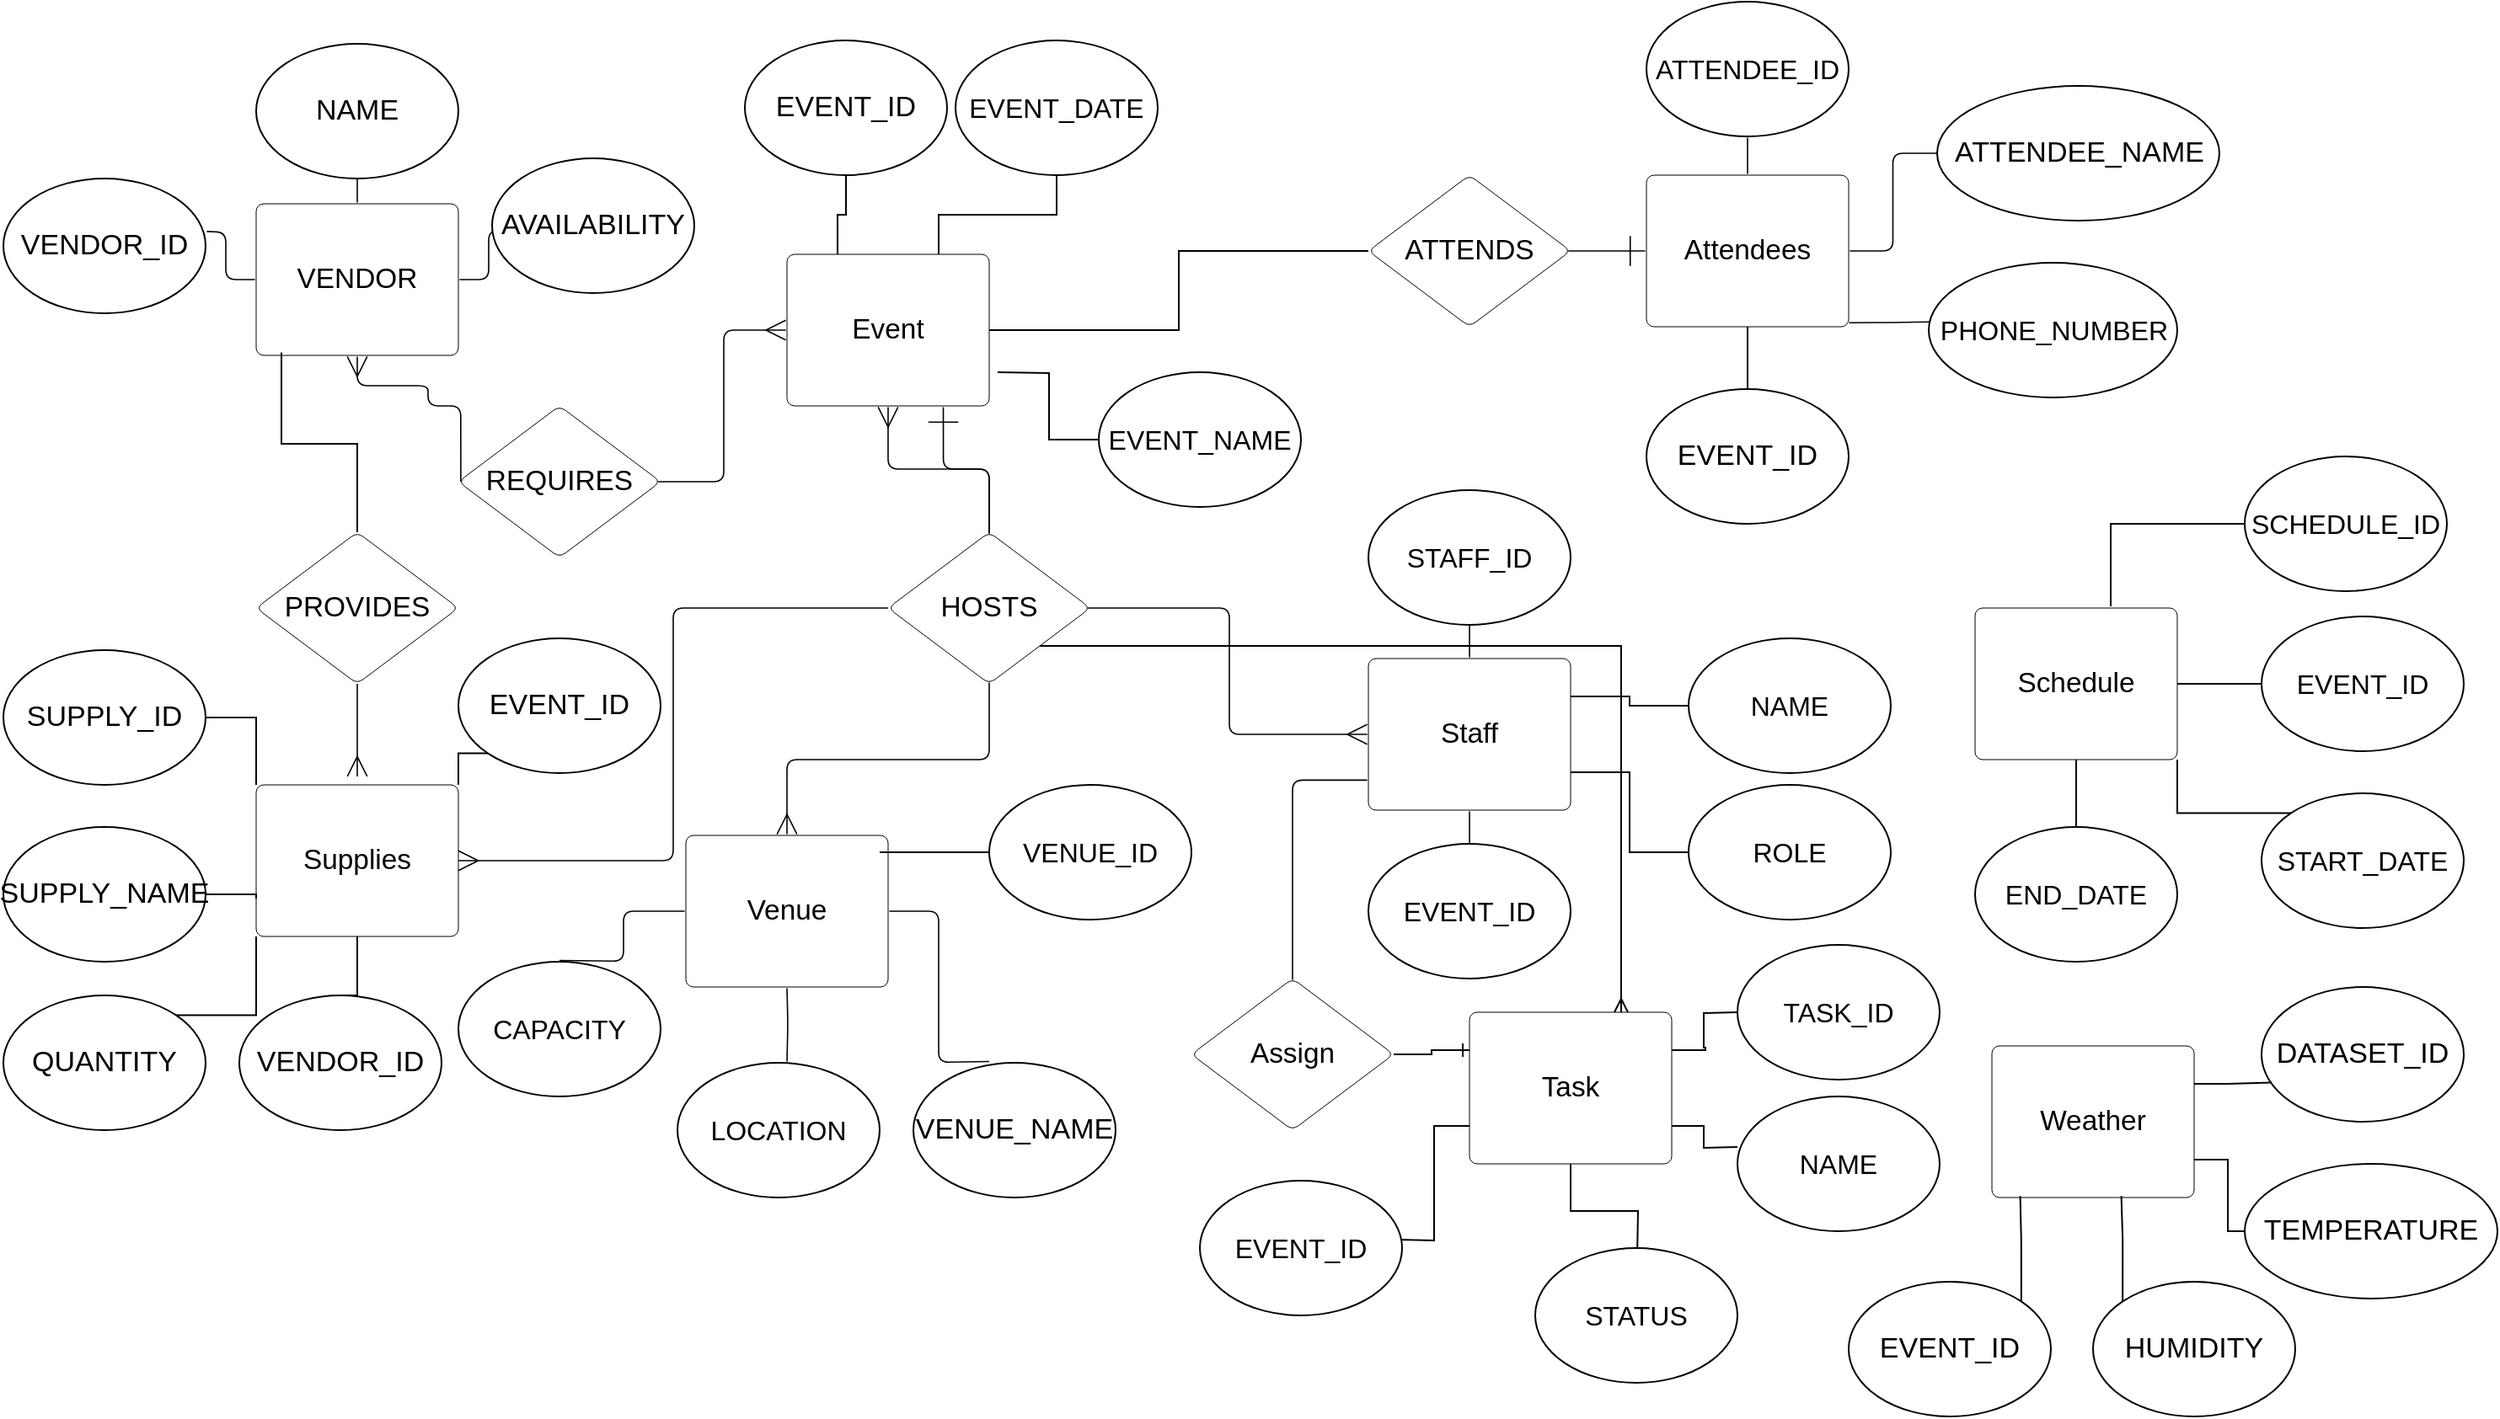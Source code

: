 <mxfile version="24.9.0">
  <diagram name="Page-1" id="y9c-VlX4-540HgfOaCwG">
    <mxGraphModel dx="3435" dy="2120" grid="1" gridSize="10" guides="1" tooltips="1" connect="1" arrows="1" fold="1" page="1" pageScale="1" pageWidth="850" pageHeight="1100" math="0" shadow="0">
      <root>
        <mxCell id="0" />
        <mxCell id="1" parent="0" />
        <mxCell id="3YYerWjg6TskRWQByBJE-127" style="edgeStyle=orthogonalEdgeStyle;rounded=0;orthogonalLoop=1;jettySize=auto;html=1;entryX=0;entryY=0.5;entryDx=0;entryDy=0;endArrow=none;endFill=0;" parent="1" source="3YYerWjg6TskRWQByBJE-1" target="3YYerWjg6TskRWQByBJE-21" edge="1">
          <mxGeometry relative="1" as="geometry">
            <mxPoint x="-300" y="10" as="targetPoint" />
          </mxGeometry>
        </mxCell>
        <mxCell id="3YYerWjg6TskRWQByBJE-1" value="Event" style="html=1;overflow=block;blockSpacing=1;whiteSpace=wrap;fontSize=16.7;spacing=9;rounded=1;absoluteArcSize=1;arcSize=9;strokeWidth=NaN;lucidId=JMouNRHL~_gb;" parent="1" vertex="1">
          <mxGeometry x="-585" y="30" width="120" height="90" as="geometry" />
        </mxCell>
        <mxCell id="3YYerWjg6TskRWQByBJE-148" style="edgeStyle=orthogonalEdgeStyle;rounded=0;orthogonalLoop=1;jettySize=auto;html=1;exitX=1;exitY=1;exitDx=0;exitDy=0;entryX=0.75;entryY=0;entryDx=0;entryDy=0;endArrow=ERmany;endFill=0;" parent="1" source="3YYerWjg6TskRWQByBJE-8" target="3YYerWjg6TskRWQByBJE-56" edge="1">
          <mxGeometry relative="1" as="geometry" />
        </mxCell>
        <mxCell id="3YYerWjg6TskRWQByBJE-8" value="HOSTS" style="html=1;overflow=block;blockSpacing=1;whiteSpace=wrap;rhombus;fontSize=16.7;spacing=3.8;rounded=1;absoluteArcSize=1;arcSize=9;strokeWidth=NaN;lucidId=9RouuCgjWrDV;" parent="1" vertex="1">
          <mxGeometry x="-525" y="195" width="120" height="90" as="geometry" />
        </mxCell>
        <mxCell id="3YYerWjg6TskRWQByBJE-9" value="" style="html=1;jettySize=18;whiteSpace=wrap;fontSize=13;strokeOpacity=100;strokeWidth=0.8;rounded=1;arcSize=12;edgeStyle=orthogonalEdgeStyle;startArrow=none;endArrow=ERmany;endSize=10;exitX=0.5;exitY=0.008;exitPerimeter=0;entryX=0.5;entryY=1.008;entryPerimeter=0;lucidId=ESouxcLnkxcx;" parent="1" source="3YYerWjg6TskRWQByBJE-8" target="3YYerWjg6TskRWQByBJE-1" edge="1">
          <mxGeometry width="100" height="100" relative="1" as="geometry">
            <Array as="points" />
          </mxGeometry>
        </mxCell>
        <mxCell id="3YYerWjg6TskRWQByBJE-10" value="" style="html=1;jettySize=18;whiteSpace=wrap;fontSize=13;strokeOpacity=100;strokeWidth=0.8;rounded=1;arcSize=12;edgeStyle=orthogonalEdgeStyle;startArrow=none;endArrow=ERone;endSize=16;exitX=0.5;exitY=0.008;exitPerimeter=0;entryX=0.773;entryY=1.008;entryPerimeter=0;lucidId=2Sou~9WhxUs-;" parent="1" source="3YYerWjg6TskRWQByBJE-8" target="3YYerWjg6TskRWQByBJE-1" edge="1">
          <mxGeometry width="100" height="100" relative="1" as="geometry">
            <Array as="points" />
          </mxGeometry>
        </mxCell>
        <mxCell id="3YYerWjg6TskRWQByBJE-11" value="Venue" style="html=1;overflow=block;blockSpacing=1;whiteSpace=wrap;fontSize=16.7;spacing=9;rounded=1;absoluteArcSize=1;arcSize=9;strokeWidth=NaN;lucidId=aTouWY-O8.sT;" parent="1" vertex="1">
          <mxGeometry x="-645" y="375" width="120" height="90" as="geometry" />
        </mxCell>
        <mxCell id="3YYerWjg6TskRWQByBJE-12" value="" style="html=1;jettySize=18;whiteSpace=wrap;fontSize=13;strokeOpacity=100;strokeWidth=0.8;rounded=1;arcSize=12;edgeStyle=orthogonalEdgeStyle;startArrow=none;endArrow=ERmany;endSize=10;exitX=0.5;exitY=0.992;exitPerimeter=0;entryX=0.5;entryY=-0.008;entryPerimeter=0;lucidId=x3ou37t5DhCt;" parent="1" source="3YYerWjg6TskRWQByBJE-8" target="3YYerWjg6TskRWQByBJE-11" edge="1">
          <mxGeometry width="100" height="100" relative="1" as="geometry">
            <Array as="points" />
          </mxGeometry>
        </mxCell>
        <mxCell id="3YYerWjg6TskRWQByBJE-17" value="" style="html=1;jettySize=18;whiteSpace=wrap;fontSize=13;strokeOpacity=100;strokeWidth=0.8;rounded=1;arcSize=12;edgeStyle=orthogonalEdgeStyle;startArrow=none;endArrow=none;exitX=0.5;exitY=-0.013;exitPerimeter=0;entryX=-0.006;entryY=0.5;entryPerimeter=0;lucidId=o4oul_FPCEqU;" parent="1" target="3YYerWjg6TskRWQByBJE-11" edge="1">
          <mxGeometry width="100" height="100" relative="1" as="geometry">
            <Array as="points" />
            <mxPoint x="-720" y="449.22" as="sourcePoint" />
          </mxGeometry>
        </mxCell>
        <mxCell id="3YYerWjg6TskRWQByBJE-18" value="" style="html=1;jettySize=18;whiteSpace=wrap;fontSize=13;strokeOpacity=100;strokeWidth=0.8;rounded=1;arcSize=12;edgeStyle=orthogonalEdgeStyle;startArrow=none;endArrow=none;exitX=0.5;exitY=-0.013;exitPerimeter=0;entryX=0.5;entryY=1.008;entryPerimeter=0;lucidId=r4oujT2c8QCv;" parent="1" target="3YYerWjg6TskRWQByBJE-11" edge="1">
          <mxGeometry width="100" height="100" relative="1" as="geometry">
            <Array as="points" />
            <mxPoint x="-585" y="509.22" as="sourcePoint" />
          </mxGeometry>
        </mxCell>
        <mxCell id="3YYerWjg6TskRWQByBJE-19" value="" style="html=1;jettySize=18;whiteSpace=wrap;fontSize=13;strokeOpacity=100;strokeWidth=0.8;rounded=1;arcSize=12;edgeStyle=orthogonalEdgeStyle;startArrow=none;endArrow=none;exitX=0.5;exitY=-0.013;exitPerimeter=0;entryX=1.006;entryY=0.5;entryPerimeter=0;lucidId=t4ou21cSUB4p;" parent="1" target="3YYerWjg6TskRWQByBJE-11" edge="1">
          <mxGeometry width="100" height="100" relative="1" as="geometry">
            <Array as="points" />
            <mxPoint x="-465" y="509.22" as="sourcePoint" />
          </mxGeometry>
        </mxCell>
        <mxCell id="3YYerWjg6TskRWQByBJE-21" value="ATTENDS" style="html=1;overflow=block;blockSpacing=1;whiteSpace=wrap;rhombus;fontSize=16.7;spacing=3.8;rounded=1;absoluteArcSize=1;arcSize=9;strokeWidth=NaN;lucidId=04ouIuqk2hGq;" parent="1" vertex="1">
          <mxGeometry x="-240" y="-17" width="120" height="90" as="geometry" />
        </mxCell>
        <mxCell id="3YYerWjg6TskRWQByBJE-23" value="Attendees" style="html=1;overflow=block;blockSpacing=1;whiteSpace=wrap;fontSize=16.7;spacing=9;rounded=1;absoluteArcSize=1;arcSize=9;strokeWidth=NaN;lucidId=y5oucva4cXVt;" parent="1" vertex="1">
          <mxGeometry x="-75" y="-17" width="120" height="90" as="geometry" />
        </mxCell>
        <mxCell id="3YYerWjg6TskRWQByBJE-24" value="" style="html=1;jettySize=18;whiteSpace=wrap;fontSize=13;strokeOpacity=100;strokeWidth=0.8;rounded=1;arcSize=12;edgeStyle=orthogonalEdgeStyle;startArrow=none;endArrow=ERone;endSize=16;exitX=0.988;exitY=0.5;exitPerimeter=0;entryX=-0.006;entryY=0.5;entryPerimeter=0;lucidId=Q5ouWn6VQ3AR;" parent="1" source="3YYerWjg6TskRWQByBJE-21" target="3YYerWjg6TskRWQByBJE-23" edge="1">
          <mxGeometry width="100" height="100" relative="1" as="geometry">
            <Array as="points" />
          </mxGeometry>
        </mxCell>
        <mxCell id="3YYerWjg6TskRWQByBJE-30" value="" style="html=1;jettySize=18;whiteSpace=wrap;fontSize=13;strokeOpacity=100;strokeWidth=0.8;rounded=1;arcSize=12;edgeStyle=orthogonalEdgeStyle;startArrow=none;endArrow=none;exitX=-0.005;exitY=0.5;exitPerimeter=0;entryX=1.002;entryY=0.974;entryPerimeter=0;lucidId=A6ouLoQHbEXY;" parent="1" target="3YYerWjg6TskRWQByBJE-23" edge="1">
          <mxGeometry width="100" height="100" relative="1" as="geometry">
            <Array as="points" />
            <mxPoint x="97.925" y="70" as="sourcePoint" />
          </mxGeometry>
        </mxCell>
        <mxCell id="3YYerWjg6TskRWQByBJE-31" value="" style="html=1;jettySize=18;whiteSpace=wrap;fontSize=13;strokeOpacity=100;strokeWidth=0.8;rounded=1;arcSize=12;edgeStyle=orthogonalEdgeStyle;startArrow=none;endArrow=none;exitX=0;exitY=0.5;entryX=1.006;entryY=0.5;entryPerimeter=0;lucidId=D6ouX-VdH8xB;exitDx=0;exitDy=0;" parent="1" source="3YYerWjg6TskRWQByBJE-101" target="3YYerWjg6TskRWQByBJE-23" edge="1">
          <mxGeometry width="100" height="100" relative="1" as="geometry">
            <Array as="points" />
            <mxPoint x="74.175" y="-25" as="sourcePoint" />
          </mxGeometry>
        </mxCell>
        <mxCell id="3YYerWjg6TskRWQByBJE-32" value="" style="html=1;jettySize=18;whiteSpace=wrap;fontSize=13;strokeOpacity=100;strokeWidth=0.8;rounded=1;arcSize=12;edgeStyle=orthogonalEdgeStyle;startArrow=none;endArrow=none;exitX=0.5;exitY=1.013;exitPerimeter=0;entryX=0.5;entryY=-0.008;entryPerimeter=0;lucidId=F6ouu0lnaF1J;" parent="1" target="3YYerWjg6TskRWQByBJE-23" edge="1">
          <mxGeometry width="100" height="100" relative="1" as="geometry">
            <Array as="points" />
            <mxPoint x="-15" y="-39.22" as="sourcePoint" />
          </mxGeometry>
        </mxCell>
        <mxCell id="3YYerWjg6TskRWQByBJE-33" value="REQUIRES" style="html=1;overflow=block;blockSpacing=1;whiteSpace=wrap;rhombus;fontSize=16.7;spacing=3.8;rounded=1;absoluteArcSize=1;arcSize=9;strokeWidth=NaN;lucidId=capuCbV_9YsM;" parent="1" vertex="1">
          <mxGeometry x="-780" y="120" width="120" height="90" as="geometry" />
        </mxCell>
        <mxCell id="3YYerWjg6TskRWQByBJE-34" value="VENDOR" style="html=1;overflow=block;blockSpacing=1;whiteSpace=wrap;fontSize=16.7;spacing=9;rounded=1;absoluteArcSize=1;arcSize=9;strokeWidth=NaN;lucidId=Wapu~7~315Fi;" parent="1" vertex="1">
          <mxGeometry x="-900" width="120" height="90" as="geometry" />
        </mxCell>
        <mxCell id="3YYerWjg6TskRWQByBJE-38" value="" style="html=1;jettySize=18;whiteSpace=wrap;fontSize=13;strokeOpacity=100;strokeWidth=0.8;rounded=1;arcSize=12;edgeStyle=orthogonalEdgeStyle;startArrow=none;endArrow=ERmany;endSize=10;exitX=0.012;exitY=0.5;exitPerimeter=0;entryX=0.5;entryY=1.008;entryPerimeter=0;lucidId=Lbpu8JQuPEZj;" parent="1" source="3YYerWjg6TskRWQByBJE-33" target="3YYerWjg6TskRWQByBJE-34" edge="1">
          <mxGeometry width="100" height="100" relative="1" as="geometry">
            <Array as="points">
              <mxPoint x="-779" y="120" />
              <mxPoint x="-798" y="120" />
              <mxPoint x="-798" y="108" />
              <mxPoint x="-840" y="108" />
            </Array>
          </mxGeometry>
        </mxCell>
        <mxCell id="3YYerWjg6TskRWQByBJE-39" value="" style="html=1;jettySize=18;whiteSpace=wrap;fontSize=13;strokeOpacity=100;strokeWidth=0.8;rounded=1;arcSize=12;edgeStyle=orthogonalEdgeStyle;startArrow=none;endArrow=ERmany;endSize=10;exitX=0.988;exitY=0.5;exitPerimeter=0;entryX=-0.006;entryY=0.5;entryPerimeter=0;lucidId=RbpuL.DRW4Ai;" parent="1" source="3YYerWjg6TskRWQByBJE-33" target="3YYerWjg6TskRWQByBJE-1" edge="1">
          <mxGeometry width="100" height="100" relative="1" as="geometry">
            <Array as="points" />
          </mxGeometry>
        </mxCell>
        <mxCell id="3YYerWjg6TskRWQByBJE-40" value="" style="html=1;jettySize=18;whiteSpace=wrap;fontSize=13;strokeOpacity=100;strokeWidth=0.8;rounded=1;arcSize=12;edgeStyle=orthogonalEdgeStyle;startArrow=none;endArrow=none;exitX=-0.006;exitY=0.5;exitPerimeter=0;entryX=1.006;entryY=0.524;entryPerimeter=0;lucidId=RcpuheadQ8M6;" parent="1" source="3YYerWjg6TskRWQByBJE-34" edge="1">
          <mxGeometry width="100" height="100" relative="1" as="geometry">
            <Array as="points" />
            <mxPoint x="-929.28" y="16.44" as="targetPoint" />
          </mxGeometry>
        </mxCell>
        <mxCell id="3YYerWjg6TskRWQByBJE-41" value="" style="html=1;jettySize=18;whiteSpace=wrap;fontSize=13;strokeOpacity=100;strokeWidth=0.8;rounded=1;arcSize=12;edgeStyle=orthogonalEdgeStyle;startArrow=none;endArrow=none;exitX=0.5;exitY=-0.008;exitPerimeter=0;entryX=0.5;entryY=1.013;entryPerimeter=0;lucidId=Tcpuw3-ZfYZ1;" parent="1" source="3YYerWjg6TskRWQByBJE-34" edge="1">
          <mxGeometry width="100" height="100" relative="1" as="geometry">
            <Array as="points" />
            <mxPoint x="-840" y="-22.22" as="targetPoint" />
          </mxGeometry>
        </mxCell>
        <mxCell id="3YYerWjg6TskRWQByBJE-42" value="" style="html=1;jettySize=18;whiteSpace=wrap;fontSize=13;strokeOpacity=100;strokeWidth=0.8;rounded=1;arcSize=12;edgeStyle=orthogonalEdgeStyle;startArrow=none;endArrow=none;exitX=1.006;exitY=0.5;exitPerimeter=0;entryX=0.003;entryY=0.637;entryPerimeter=0;lucidId=Vcpu3AazR1mu;" parent="1" source="3YYerWjg6TskRWQByBJE-34" edge="1">
          <mxGeometry width="100" height="100" relative="1" as="geometry">
            <Array as="points" />
            <mxPoint x="-749.64" y="15.22" as="targetPoint" />
          </mxGeometry>
        </mxCell>
        <mxCell id="3YYerWjg6TskRWQByBJE-43" value="Staff" style="html=1;overflow=block;blockSpacing=1;whiteSpace=wrap;fontSize=16.7;spacing=9;rounded=1;absoluteArcSize=1;arcSize=9;strokeWidth=NaN;lucidId=VopucSfuwKb8;" parent="1" vertex="1">
          <mxGeometry x="-240" y="270" width="120" height="90" as="geometry" />
        </mxCell>
        <mxCell id="3YYerWjg6TskRWQByBJE-44" value="" style="html=1;jettySize=18;whiteSpace=wrap;fontSize=13;strokeOpacity=100;strokeWidth=0.8;rounded=1;arcSize=12;edgeStyle=orthogonalEdgeStyle;startArrow=none;endArrow=ERmany;endSize=10;exitX=0.988;exitY=0.5;exitPerimeter=0;entryX=-0.006;entryY=0.5;entryPerimeter=0;lucidId=cppuTxpzSmnS;" parent="1" source="3YYerWjg6TskRWQByBJE-8" target="3YYerWjg6TskRWQByBJE-43" edge="1">
          <mxGeometry width="100" height="100" relative="1" as="geometry">
            <Array as="points" />
          </mxGeometry>
        </mxCell>
        <mxCell id="3YYerWjg6TskRWQByBJE-72" style="edgeStyle=orthogonalEdgeStyle;rounded=0;orthogonalLoop=1;jettySize=auto;html=1;exitX=0;exitY=0.5;exitDx=0;exitDy=0;entryX=1;entryY=0.75;entryDx=0;entryDy=0;endArrow=none;endFill=0;" parent="1" source="3YYerWjg6TskRWQByBJE-107" target="3YYerWjg6TskRWQByBJE-43" edge="1">
          <mxGeometry relative="1" as="geometry">
            <mxPoint x="-60" y="360.0" as="sourcePoint" />
          </mxGeometry>
        </mxCell>
        <mxCell id="3YYerWjg6TskRWQByBJE-71" style="edgeStyle=orthogonalEdgeStyle;rounded=0;orthogonalLoop=1;jettySize=auto;html=1;exitX=0;exitY=0.5;exitDx=0;exitDy=0;entryX=1;entryY=0.25;entryDx=0;entryDy=0;endArrow=none;endFill=0;" parent="1" source="3YYerWjg6TskRWQByBJE-105" target="3YYerWjg6TskRWQByBJE-43" edge="1">
          <mxGeometry relative="1" as="geometry">
            <mxPoint x="-60" y="300" as="sourcePoint" />
          </mxGeometry>
        </mxCell>
        <mxCell id="3YYerWjg6TskRWQByBJE-49" value="" style="html=1;jettySize=18;whiteSpace=wrap;fontSize=13;strokeOpacity=100;strokeWidth=0.8;rounded=1;arcSize=12;edgeStyle=orthogonalEdgeStyle;startArrow=none;endArrow=none;exitX=0.5;exitY=-0.012;exitPerimeter=0;entryX=0.5;entryY=1.008;entryPerimeter=0;lucidId=Grpuz4heApjH;" parent="1" target="3YYerWjg6TskRWQByBJE-43" edge="1">
          <mxGeometry width="100" height="100" relative="1" as="geometry">
            <Array as="points" />
            <mxPoint x="-180" y="382.28" as="sourcePoint" />
          </mxGeometry>
        </mxCell>
        <mxCell id="3YYerWjg6TskRWQByBJE-52" value="" style="html=1;jettySize=18;whiteSpace=wrap;fontSize=13;strokeOpacity=100;strokeWidth=0.8;rounded=1;arcSize=12;edgeStyle=orthogonalEdgeStyle;startArrow=none;endArrow=none;exitX=0.5;exitY=1.013;exitPerimeter=0;entryX=0.5;entryY=-0.008;entryPerimeter=0;lucidId=VrpuXE4W2~pq;" parent="1" target="3YYerWjg6TskRWQByBJE-43" edge="1">
          <mxGeometry width="100" height="100" relative="1" as="geometry">
            <Array as="points" />
            <mxPoint x="-180" y="248.78" as="sourcePoint" />
          </mxGeometry>
        </mxCell>
        <mxCell id="3YYerWjg6TskRWQByBJE-73" style="edgeStyle=orthogonalEdgeStyle;rounded=0;orthogonalLoop=1;jettySize=auto;html=1;exitX=1;exitY=0.5;exitDx=0;exitDy=0;entryX=0;entryY=0.25;entryDx=0;entryDy=0;endArrow=ERone;endFill=0;" parent="1" source="3YYerWjg6TskRWQByBJE-53" target="3YYerWjg6TskRWQByBJE-56" edge="1">
          <mxGeometry relative="1" as="geometry" />
        </mxCell>
        <mxCell id="3YYerWjg6TskRWQByBJE-53" value="Assign" style="html=1;overflow=block;blockSpacing=1;whiteSpace=wrap;rhombus;fontSize=16.7;spacing=3.8;rounded=1;absoluteArcSize=1;arcSize=9;strokeWidth=NaN;lucidId=nzpu9NAGMR0G;" parent="1" vertex="1">
          <mxGeometry x="-345" y="460" width="120" height="90" as="geometry" />
        </mxCell>
        <mxCell id="3YYerWjg6TskRWQByBJE-55" value="" style="html=1;jettySize=18;whiteSpace=wrap;fontSize=13;strokeOpacity=100;strokeWidth=0.8;rounded=1;arcSize=12;edgeStyle=orthogonalEdgeStyle;startArrow=none;endArrow=none;exitX=0.5;exitY=0.008;exitPerimeter=0;entryX=-0.006;entryY=0.802;entryPerimeter=0;lucidId=gApusRhEWEGd;" parent="1" source="3YYerWjg6TskRWQByBJE-53" target="3YYerWjg6TskRWQByBJE-43" edge="1">
          <mxGeometry width="100" height="100" relative="1" as="geometry">
            <Array as="points" />
          </mxGeometry>
        </mxCell>
        <mxCell id="3YYerWjg6TskRWQByBJE-56" value="Task" style="html=1;overflow=block;blockSpacing=1;whiteSpace=wrap;fontSize=16.7;spacing=9;rounded=1;absoluteArcSize=1;arcSize=9;strokeWidth=NaN;lucidId=nApu86E3XuNn;" parent="1" vertex="1">
          <mxGeometry x="-180" y="480" width="120" height="90" as="geometry" />
        </mxCell>
        <mxCell id="3YYerWjg6TskRWQByBJE-65" style="edgeStyle=orthogonalEdgeStyle;rounded=0;orthogonalLoop=1;jettySize=auto;html=1;exitX=0;exitY=0.5;exitDx=0;exitDy=0;entryX=1;entryY=0.25;entryDx=0;entryDy=0;endArrow=none;endFill=0;" parent="1" target="3YYerWjg6TskRWQByBJE-56" edge="1">
          <mxGeometry relative="1" as="geometry">
            <mxPoint x="-21" y="480" as="sourcePoint" />
          </mxGeometry>
        </mxCell>
        <mxCell id="3YYerWjg6TskRWQByBJE-64" style="edgeStyle=orthogonalEdgeStyle;rounded=0;orthogonalLoop=1;jettySize=auto;html=1;exitX=0;exitY=0.5;exitDx=0;exitDy=0;entryX=1;entryY=0.75;entryDx=0;entryDy=0;endArrow=none;endFill=0;" parent="1" target="3YYerWjg6TskRWQByBJE-56" edge="1">
          <mxGeometry relative="1" as="geometry">
            <mxPoint x="-21" y="560" as="sourcePoint" />
          </mxGeometry>
        </mxCell>
        <mxCell id="3YYerWjg6TskRWQByBJE-62" style="edgeStyle=orthogonalEdgeStyle;rounded=0;orthogonalLoop=1;jettySize=auto;html=1;exitX=0.5;exitY=0;exitDx=0;exitDy=0;entryX=0;entryY=0.75;entryDx=0;entryDy=0;endArrow=none;endFill=0;" parent="1" target="3YYerWjg6TskRWQByBJE-56" edge="1">
          <mxGeometry relative="1" as="geometry">
            <mxPoint x="-223" y="615" as="sourcePoint" />
          </mxGeometry>
        </mxCell>
        <mxCell id="3YYerWjg6TskRWQByBJE-63" style="edgeStyle=orthogonalEdgeStyle;rounded=0;orthogonalLoop=1;jettySize=auto;html=1;exitX=0.5;exitY=0;exitDx=0;exitDy=0;entryX=0.5;entryY=1;entryDx=0;entryDy=0;endArrow=none;endFill=0;" parent="1" target="3YYerWjg6TskRWQByBJE-56" edge="1">
          <mxGeometry relative="1" as="geometry">
            <mxPoint x="-80.5" y="626" as="sourcePoint" />
          </mxGeometry>
        </mxCell>
        <mxCell id="3YYerWjg6TskRWQByBJE-75" value="&lt;span style=&quot;caret-color: rgb(0, 0, 0); text-align: start; text-size-adjust: auto;&quot; id=&quot;docs-internal-guid-c50f5e17-7fff-10d5-c234-fa0ce1d54fe7&quot;&gt;&lt;span style=&quot;background-color: transparent; font-variant-east-asian: normal; font-variant-position: normal; vertical-align: baseline; white-space-collapse: preserve;&quot;&gt;&lt;font face=&quot;Helvetica&quot; style=&quot;font-size: 17px;&quot;&gt;AVAILABILITY&lt;/font&gt;&lt;/span&gt;&lt;/span&gt;" style="ellipse;whiteSpace=wrap;html=1;" parent="1" vertex="1">
          <mxGeometry x="-760" y="-27" width="120" height="80" as="geometry" />
        </mxCell>
        <mxCell id="3YYerWjg6TskRWQByBJE-79" value="&lt;span style=&quot;font-size: 17px;&quot;&gt;VENDOR_ID&lt;/span&gt;" style="ellipse;whiteSpace=wrap;html=1;" parent="1" vertex="1">
          <mxGeometry x="-1050" y="-15" width="120" height="80" as="geometry" />
        </mxCell>
        <mxCell id="3YYerWjg6TskRWQByBJE-82" value="&lt;span style=&quot;font-size: 17px;&quot;&gt;NAME&lt;/span&gt;" style="ellipse;whiteSpace=wrap;html=1;" parent="1" vertex="1">
          <mxGeometry x="-900" y="-95" width="120" height="80" as="geometry" />
        </mxCell>
        <mxCell id="3YYerWjg6TskRWQByBJE-130" style="edgeStyle=orthogonalEdgeStyle;rounded=0;orthogonalLoop=1;jettySize=auto;html=1;exitX=0.5;exitY=1;exitDx=0;exitDy=0;entryX=0.25;entryY=0;entryDx=0;entryDy=0;endArrow=none;endFill=0;" parent="1" source="3YYerWjg6TskRWQByBJE-83" target="3YYerWjg6TskRWQByBJE-1" edge="1">
          <mxGeometry relative="1" as="geometry" />
        </mxCell>
        <mxCell id="3YYerWjg6TskRWQByBJE-83" value="&lt;font style=&quot;font-size: 17px;&quot;&gt;EVENT_ID&lt;/font&gt;" style="ellipse;whiteSpace=wrap;html=1;" parent="1" vertex="1">
          <mxGeometry x="-610" y="-97" width="120" height="80" as="geometry" />
        </mxCell>
        <mxCell id="3YYerWjg6TskRWQByBJE-88" value="&lt;font size=&quot;3&quot;&gt;CAPACITY&lt;/font&gt;" style="ellipse;whiteSpace=wrap;html=1;" parent="1" vertex="1">
          <mxGeometry x="-780" y="450" width="120" height="80" as="geometry" />
        </mxCell>
        <mxCell id="3YYerWjg6TskRWQByBJE-90" value="&lt;font size=&quot;3&quot;&gt;LOCATION&lt;/font&gt;" style="ellipse;whiteSpace=wrap;html=1;" parent="1" vertex="1">
          <mxGeometry x="-650" y="510" width="120" height="80" as="geometry" />
        </mxCell>
        <mxCell id="3YYerWjg6TskRWQByBJE-96" value="&lt;font style=&quot;font-size: 17px;&quot;&gt;VENUE_NAME&lt;/font&gt;" style="ellipse;whiteSpace=wrap;html=1;" parent="1" vertex="1">
          <mxGeometry x="-510" y="510" width="120" height="80" as="geometry" />
        </mxCell>
        <mxCell id="3YYerWjg6TskRWQByBJE-98" value="&lt;font size=&quot;3&quot;&gt;VENUE_ID&lt;/font&gt;" style="ellipse;whiteSpace=wrap;html=1;" parent="1" vertex="1">
          <mxGeometry x="-465" y="345" width="120" height="80" as="geometry" />
        </mxCell>
        <mxCell id="3YYerWjg6TskRWQByBJE-99" style="edgeStyle=orthogonalEdgeStyle;rounded=0;orthogonalLoop=1;jettySize=auto;html=1;exitX=0;exitY=0.5;exitDx=0;exitDy=0;endArrow=none;endFill=0;" parent="1" source="3YYerWjg6TskRWQByBJE-98" edge="1">
          <mxGeometry relative="1" as="geometry">
            <mxPoint x="-530" y="385" as="targetPoint" />
          </mxGeometry>
        </mxCell>
        <mxCell id="3YYerWjg6TskRWQByBJE-100" value="&lt;font size=&quot;3&quot;&gt;ATTENDEE_ID&lt;/font&gt;" style="ellipse;whiteSpace=wrap;html=1;" parent="1" vertex="1">
          <mxGeometry x="-75" y="-120" width="120" height="80" as="geometry" />
        </mxCell>
        <mxCell id="3YYerWjg6TskRWQByBJE-101" value="&lt;font style=&quot;font-size: 17px;&quot;&gt;ATTENDEE_NAME&lt;/font&gt;" style="ellipse;whiteSpace=wrap;html=1;" parent="1" vertex="1">
          <mxGeometry x="97.5" y="-70" width="167.5" height="80" as="geometry" />
        </mxCell>
        <mxCell id="3YYerWjg6TskRWQByBJE-102" value="&lt;font size=&quot;3&quot;&gt;PHONE_NUMBER&lt;/font&gt;" style="ellipse;whiteSpace=wrap;html=1;" parent="1" vertex="1">
          <mxGeometry x="92.5" y="35" width="147.5" height="80" as="geometry" />
        </mxCell>
        <mxCell id="3YYerWjg6TskRWQByBJE-126" style="edgeStyle=orthogonalEdgeStyle;rounded=0;orthogonalLoop=1;jettySize=auto;html=1;exitX=0.5;exitY=0;exitDx=0;exitDy=0;entryX=0.5;entryY=1;entryDx=0;entryDy=0;endArrow=none;endFill=0;" parent="1" source="3YYerWjg6TskRWQByBJE-103" target="3YYerWjg6TskRWQByBJE-23" edge="1">
          <mxGeometry relative="1" as="geometry" />
        </mxCell>
        <mxCell id="3YYerWjg6TskRWQByBJE-103" value="&lt;font style=&quot;font-size: 17px;&quot;&gt;EVENT_ID&lt;/font&gt;" style="ellipse;whiteSpace=wrap;html=1;" parent="1" vertex="1">
          <mxGeometry x="-75" y="110" width="120" height="80" as="geometry" />
        </mxCell>
        <mxCell id="3YYerWjg6TskRWQByBJE-104" value="&lt;font size=&quot;3&quot;&gt;STAFF_ID&lt;/font&gt;" style="ellipse;whiteSpace=wrap;html=1;" parent="1" vertex="1">
          <mxGeometry x="-240" y="170" width="120" height="80" as="geometry" />
        </mxCell>
        <mxCell id="3YYerWjg6TskRWQByBJE-105" value="&lt;font size=&quot;3&quot;&gt;NAME&lt;/font&gt;" style="ellipse;whiteSpace=wrap;html=1;" parent="1" vertex="1">
          <mxGeometry x="-50" y="258" width="120" height="80" as="geometry" />
        </mxCell>
        <mxCell id="3YYerWjg6TskRWQByBJE-107" value="&lt;font size=&quot;3&quot;&gt;ROLE&lt;/font&gt;" style="ellipse;whiteSpace=wrap;html=1;" parent="1" vertex="1">
          <mxGeometry x="-50" y="345" width="120" height="80" as="geometry" />
        </mxCell>
        <mxCell id="3YYerWjg6TskRWQByBJE-108" value="&lt;font size=&quot;3&quot;&gt;EVENT_ID&lt;/font&gt;" style="ellipse;whiteSpace=wrap;html=1;" parent="1" vertex="1">
          <mxGeometry x="-240" y="380" width="120" height="80" as="geometry" />
        </mxCell>
        <mxCell id="3YYerWjg6TskRWQByBJE-109" value="&lt;font size=&quot;3&quot;&gt;TASK_ID&lt;/font&gt;" style="ellipse;whiteSpace=wrap;html=1;" parent="1" vertex="1">
          <mxGeometry x="-21" y="440" width="120" height="80" as="geometry" />
        </mxCell>
        <mxCell id="3YYerWjg6TskRWQByBJE-110" value="&lt;font size=&quot;3&quot;&gt;NAME&lt;/font&gt;" style="ellipse;whiteSpace=wrap;html=1;" parent="1" vertex="1">
          <mxGeometry x="-21" y="530" width="120" height="80" as="geometry" />
        </mxCell>
        <mxCell id="3YYerWjg6TskRWQByBJE-111" value="&lt;font size=&quot;3&quot;&gt;STATUS&lt;/font&gt;" style="ellipse;whiteSpace=wrap;html=1;" parent="1" vertex="1">
          <mxGeometry x="-141" y="620" width="120" height="80" as="geometry" />
        </mxCell>
        <mxCell id="3YYerWjg6TskRWQByBJE-112" value="&lt;font size=&quot;3&quot;&gt;EVENT_ID&lt;/font&gt;" style="ellipse;whiteSpace=wrap;html=1;" parent="1" vertex="1">
          <mxGeometry x="-340" y="580" width="120" height="80" as="geometry" />
        </mxCell>
        <mxCell id="3YYerWjg6TskRWQByBJE-124" style="edgeStyle=orthogonalEdgeStyle;rounded=0;orthogonalLoop=1;jettySize=auto;html=1;entryX=0;entryY=0.5;entryDx=0;entryDy=0;endArrow=none;endFill=0;" parent="1" source="3YYerWjg6TskRWQByBJE-116" target="3YYerWjg6TskRWQByBJE-119" edge="1">
          <mxGeometry relative="1" as="geometry" />
        </mxCell>
        <mxCell id="3YYerWjg6TskRWQByBJE-116" value="Schedule" style="html=1;overflow=block;blockSpacing=1;whiteSpace=wrap;fontSize=16.7;spacing=9;rounded=1;absoluteArcSize=1;arcSize=9;strokeWidth=NaN;lucidId=VopucSfuwKb8;" parent="1" vertex="1">
          <mxGeometry x="120" y="240" width="120" height="90" as="geometry" />
        </mxCell>
        <mxCell id="3YYerWjg6TskRWQByBJE-118" value="&lt;font size=&quot;3&quot;&gt;SCHEDULE_ID&lt;/font&gt;" style="ellipse;whiteSpace=wrap;html=1;" parent="1" vertex="1">
          <mxGeometry x="280" y="150" width="120" height="80" as="geometry" />
        </mxCell>
        <mxCell id="3YYerWjg6TskRWQByBJE-119" value="&lt;font size=&quot;3&quot;&gt;EVENT_ID&lt;/font&gt;" style="ellipse;whiteSpace=wrap;html=1;" parent="1" vertex="1">
          <mxGeometry x="290" y="245" width="120" height="80" as="geometry" />
        </mxCell>
        <mxCell id="3YYerWjg6TskRWQByBJE-122" style="edgeStyle=orthogonalEdgeStyle;rounded=0;orthogonalLoop=1;jettySize=auto;html=1;exitX=0.5;exitY=0;exitDx=0;exitDy=0;entryX=0.5;entryY=1;entryDx=0;entryDy=0;endArrow=none;endFill=0;" parent="1" source="3YYerWjg6TskRWQByBJE-120" target="3YYerWjg6TskRWQByBJE-116" edge="1">
          <mxGeometry relative="1" as="geometry" />
        </mxCell>
        <mxCell id="3YYerWjg6TskRWQByBJE-120" value="&lt;font size=&quot;3&quot;&gt;END_DATE&lt;/font&gt;" style="ellipse;whiteSpace=wrap;html=1;" parent="1" vertex="1">
          <mxGeometry x="120" y="370" width="120" height="80" as="geometry" />
        </mxCell>
        <mxCell id="3YYerWjg6TskRWQByBJE-123" style="edgeStyle=orthogonalEdgeStyle;rounded=0;orthogonalLoop=1;jettySize=auto;html=1;exitX=0;exitY=0;exitDx=0;exitDy=0;entryX=1;entryY=1;entryDx=0;entryDy=0;endArrow=none;endFill=0;" parent="1" source="3YYerWjg6TskRWQByBJE-121" target="3YYerWjg6TskRWQByBJE-116" edge="1">
          <mxGeometry relative="1" as="geometry" />
        </mxCell>
        <mxCell id="3YYerWjg6TskRWQByBJE-121" value="&lt;font size=&quot;3&quot;&gt;START_DATE&lt;/font&gt;" style="ellipse;whiteSpace=wrap;html=1;" parent="1" vertex="1">
          <mxGeometry x="290" y="350" width="120" height="80" as="geometry" />
        </mxCell>
        <mxCell id="3YYerWjg6TskRWQByBJE-125" style="edgeStyle=orthogonalEdgeStyle;rounded=0;orthogonalLoop=1;jettySize=auto;html=1;exitX=0;exitY=0.5;exitDx=0;exitDy=0;entryX=0.671;entryY=-0.011;entryDx=0;entryDy=0;entryPerimeter=0;endArrow=none;endFill=0;" parent="1" source="3YYerWjg6TskRWQByBJE-118" target="3YYerWjg6TskRWQByBJE-116" edge="1">
          <mxGeometry relative="1" as="geometry" />
        </mxCell>
        <mxCell id="3YYerWjg6TskRWQByBJE-129" style="edgeStyle=orthogonalEdgeStyle;rounded=0;orthogonalLoop=1;jettySize=auto;html=1;exitX=0;exitY=0.5;exitDx=0;exitDy=0;endArrow=none;endFill=0;" parent="1" source="3YYerWjg6TskRWQByBJE-128" edge="1">
          <mxGeometry relative="1" as="geometry">
            <mxPoint x="-460" y="100" as="targetPoint" />
          </mxGeometry>
        </mxCell>
        <mxCell id="3YYerWjg6TskRWQByBJE-128" value="&lt;font size=&quot;3&quot;&gt;EVENT_NAME&lt;/font&gt;" style="ellipse;whiteSpace=wrap;html=1;" parent="1" vertex="1">
          <mxGeometry x="-400" y="100" width="120" height="80" as="geometry" />
        </mxCell>
        <mxCell id="3YYerWjg6TskRWQByBJE-132" style="edgeStyle=orthogonalEdgeStyle;rounded=0;orthogonalLoop=1;jettySize=auto;html=1;exitX=0.5;exitY=1;exitDx=0;exitDy=0;entryX=0.75;entryY=0;entryDx=0;entryDy=0;endArrow=none;endFill=0;" parent="1" source="3YYerWjg6TskRWQByBJE-131" target="3YYerWjg6TskRWQByBJE-1" edge="1">
          <mxGeometry relative="1" as="geometry" />
        </mxCell>
        <mxCell id="3YYerWjg6TskRWQByBJE-131" value="&lt;font size=&quot;3&quot;&gt;EVENT_DATE&lt;/font&gt;" style="ellipse;whiteSpace=wrap;html=1;" parent="1" vertex="1">
          <mxGeometry x="-485" y="-97" width="120" height="80" as="geometry" />
        </mxCell>
        <mxCell id="3YYerWjg6TskRWQByBJE-142" style="edgeStyle=orthogonalEdgeStyle;rounded=0;orthogonalLoop=1;jettySize=auto;html=1;exitX=1;exitY=0.75;exitDx=0;exitDy=0;entryX=0;entryY=0.5;entryDx=0;entryDy=0;endArrow=none;endFill=0;" parent="1" source="3YYerWjg6TskRWQByBJE-133" target="3YYerWjg6TskRWQByBJE-136" edge="1">
          <mxGeometry relative="1" as="geometry" />
        </mxCell>
        <mxCell id="3YYerWjg6TskRWQByBJE-133" value="Weather" style="html=1;overflow=block;blockSpacing=1;whiteSpace=wrap;fontSize=16.7;spacing=9;rounded=1;absoluteArcSize=1;arcSize=9;strokeWidth=NaN;lucidId=VopucSfuwKb8;" parent="1" vertex="1">
          <mxGeometry x="130" y="500" width="120" height="90" as="geometry" />
        </mxCell>
        <mxCell id="3YYerWjg6TskRWQByBJE-135" value="&lt;font style=&quot;font-size: 17px;&quot;&gt;DATASET_ID&lt;/font&gt;" style="ellipse;whiteSpace=wrap;html=1;" parent="1" vertex="1">
          <mxGeometry x="290" y="465" width="120" height="80" as="geometry" />
        </mxCell>
        <mxCell id="3YYerWjg6TskRWQByBJE-136" value="&lt;font style=&quot;font-size: 17px;&quot;&gt;TEMPERATURE&lt;/font&gt;" style="ellipse;whiteSpace=wrap;html=1;" parent="1" vertex="1">
          <mxGeometry x="280" y="570" width="150" height="80" as="geometry" />
        </mxCell>
        <mxCell id="3YYerWjg6TskRWQByBJE-137" value="&lt;font style=&quot;font-size: 17px;&quot;&gt;EVENT_ID&lt;/font&gt;" style="ellipse;whiteSpace=wrap;html=1;" parent="1" vertex="1">
          <mxGeometry x="45" y="640" width="120" height="80" as="geometry" />
        </mxCell>
        <mxCell id="3YYerWjg6TskRWQByBJE-138" value="&lt;font style=&quot;font-size: 17px;&quot;&gt;HUMIDITY&lt;/font&gt;" style="ellipse;whiteSpace=wrap;html=1;" parent="1" vertex="1">
          <mxGeometry x="190" y="640" width="120" height="80" as="geometry" />
        </mxCell>
        <mxCell id="3YYerWjg6TskRWQByBJE-139" style="edgeStyle=orthogonalEdgeStyle;rounded=0;orthogonalLoop=1;jettySize=auto;html=1;exitX=1;exitY=0;exitDx=0;exitDy=0;entryX=0.14;entryY=0.99;entryDx=0;entryDy=0;entryPerimeter=0;endArrow=none;endFill=0;" parent="1" source="3YYerWjg6TskRWQByBJE-137" target="3YYerWjg6TskRWQByBJE-133" edge="1">
          <mxGeometry relative="1" as="geometry" />
        </mxCell>
        <mxCell id="3YYerWjg6TskRWQByBJE-140" style="edgeStyle=orthogonalEdgeStyle;rounded=0;orthogonalLoop=1;jettySize=auto;html=1;exitX=0;exitY=0;exitDx=0;exitDy=0;entryX=0.64;entryY=0.99;entryDx=0;entryDy=0;entryPerimeter=0;endArrow=none;endFill=0;" parent="1" source="3YYerWjg6TskRWQByBJE-138" target="3YYerWjg6TskRWQByBJE-133" edge="1">
          <mxGeometry relative="1" as="geometry" />
        </mxCell>
        <mxCell id="3YYerWjg6TskRWQByBJE-141" style="edgeStyle=orthogonalEdgeStyle;rounded=0;orthogonalLoop=1;jettySize=auto;html=1;exitX=1;exitY=0.25;exitDx=0;exitDy=0;entryX=0.049;entryY=0.71;entryDx=0;entryDy=0;entryPerimeter=0;endArrow=none;endFill=0;" parent="1" source="3YYerWjg6TskRWQByBJE-133" target="3YYerWjg6TskRWQByBJE-135" edge="1">
          <mxGeometry relative="1" as="geometry" />
        </mxCell>
        <mxCell id="dZ7u_Dvg4I6HLzzPd2oi-1" value="" style="edgeStyle=orthogonalEdgeStyle;rounded=0;orthogonalLoop=1;jettySize=auto;html=1;entryX=0.125;entryY=0.98;entryDx=0;entryDy=0;entryPerimeter=0;endArrow=none;endFill=0;" edge="1" parent="1" source="3YYerWjg6TskRWQByBJE-143" target="3YYerWjg6TskRWQByBJE-34">
          <mxGeometry relative="1" as="geometry" />
        </mxCell>
        <mxCell id="3YYerWjg6TskRWQByBJE-143" value="PROVIDES" style="html=1;overflow=block;blockSpacing=1;whiteSpace=wrap;rhombus;fontSize=16.7;spacing=3.8;rounded=1;absoluteArcSize=1;arcSize=9;strokeWidth=NaN;lucidId=9RouuCgjWrDV;" parent="1" vertex="1">
          <mxGeometry x="-900" y="195" width="120" height="90" as="geometry" />
        </mxCell>
        <mxCell id="3YYerWjg6TskRWQByBJE-145" value="Supplies" style="html=1;overflow=block;blockSpacing=1;whiteSpace=wrap;fontSize=16.7;spacing=9;rounded=1;absoluteArcSize=1;arcSize=9;strokeWidth=NaN;lucidId=Wapu~7~315Fi;" parent="1" vertex="1">
          <mxGeometry x="-900" y="345" width="120" height="90" as="geometry" />
        </mxCell>
        <mxCell id="3YYerWjg6TskRWQByBJE-147" value="" style="html=1;jettySize=18;whiteSpace=wrap;fontSize=13;strokeOpacity=100;strokeWidth=0.8;rounded=1;arcSize=12;edgeStyle=orthogonalEdgeStyle;startArrow=none;endArrow=ERmany;endSize=10;exitX=0.5;exitY=0.992;exitPerimeter=0;lucidId=x3ou37t5DhCt;" parent="1" edge="1">
          <mxGeometry width="100" height="100" relative="1" as="geometry">
            <Array as="points" />
            <mxPoint x="-840" y="285" as="sourcePoint" />
            <mxPoint x="-840" y="340" as="targetPoint" />
          </mxGeometry>
        </mxCell>
        <mxCell id="3YYerWjg6TskRWQByBJE-149" value="" style="html=1;jettySize=18;whiteSpace=wrap;fontSize=13;strokeOpacity=100;strokeWidth=0.8;rounded=1;arcSize=12;edgeStyle=orthogonalEdgeStyle;startArrow=none;endArrow=ERmany;endSize=10;lucidId=x3ou37t5DhCt;exitX=0;exitY=0.5;exitDx=0;exitDy=0;entryX=1;entryY=0.5;entryDx=0;entryDy=0;" parent="1" source="3YYerWjg6TskRWQByBJE-8" target="3YYerWjg6TskRWQByBJE-145" edge="1">
          <mxGeometry width="100" height="100" relative="1" as="geometry">
            <Array as="points" />
            <mxPoint x="-600" y="270" as="sourcePoint" />
            <mxPoint x="-732.5" y="345" as="targetPoint" />
          </mxGeometry>
        </mxCell>
        <mxCell id="3YYerWjg6TskRWQByBJE-156" style="edgeStyle=orthogonalEdgeStyle;rounded=0;orthogonalLoop=1;jettySize=auto;html=1;exitX=1;exitY=0.5;exitDx=0;exitDy=0;entryX=0;entryY=0;entryDx=0;entryDy=0;endArrow=none;endFill=0;" parent="1" source="3YYerWjg6TskRWQByBJE-150" target="3YYerWjg6TskRWQByBJE-145" edge="1">
          <mxGeometry relative="1" as="geometry" />
        </mxCell>
        <mxCell id="3YYerWjg6TskRWQByBJE-150" value="&lt;font style=&quot;font-size: 17px;&quot;&gt;SUPPLY_ID&lt;/font&gt;" style="ellipse;whiteSpace=wrap;html=1;" parent="1" vertex="1">
          <mxGeometry x="-1050" y="265" width="120" height="80" as="geometry" />
        </mxCell>
        <mxCell id="3YYerWjg6TskRWQByBJE-157" style="edgeStyle=orthogonalEdgeStyle;rounded=0;orthogonalLoop=1;jettySize=auto;html=1;exitX=1;exitY=0.5;exitDx=0;exitDy=0;entryX=0;entryY=0.75;entryDx=0;entryDy=0;endArrow=none;endFill=0;" parent="1" source="3YYerWjg6TskRWQByBJE-151" target="3YYerWjg6TskRWQByBJE-145" edge="1">
          <mxGeometry relative="1" as="geometry" />
        </mxCell>
        <mxCell id="3YYerWjg6TskRWQByBJE-151" value="&lt;font style=&quot;font-size: 17px;&quot;&gt;SUPPLY_NAME&lt;/font&gt;" style="ellipse;whiteSpace=wrap;html=1;" parent="1" vertex="1">
          <mxGeometry x="-1050" y="370" width="120" height="80" as="geometry" />
        </mxCell>
        <mxCell id="3YYerWjg6TskRWQByBJE-155" style="edgeStyle=orthogonalEdgeStyle;rounded=0;orthogonalLoop=1;jettySize=auto;html=1;exitX=0;exitY=1;exitDx=0;exitDy=0;entryX=1;entryY=0;entryDx=0;entryDy=0;endArrow=none;endFill=0;" parent="1" source="3YYerWjg6TskRWQByBJE-152" target="3YYerWjg6TskRWQByBJE-145" edge="1">
          <mxGeometry relative="1" as="geometry" />
        </mxCell>
        <mxCell id="3YYerWjg6TskRWQByBJE-152" value="&lt;font style=&quot;font-size: 17px;&quot;&gt;EVENT_ID&lt;/font&gt;" style="ellipse;whiteSpace=wrap;html=1;" parent="1" vertex="1">
          <mxGeometry x="-780" y="258" width="120" height="80" as="geometry" />
        </mxCell>
        <mxCell id="3YYerWjg6TskRWQByBJE-158" style="edgeStyle=orthogonalEdgeStyle;rounded=0;orthogonalLoop=1;jettySize=auto;html=1;exitX=1;exitY=0;exitDx=0;exitDy=0;entryX=0;entryY=1;entryDx=0;entryDy=0;endArrow=none;endFill=0;" parent="1" source="3YYerWjg6TskRWQByBJE-153" target="3YYerWjg6TskRWQByBJE-145" edge="1">
          <mxGeometry relative="1" as="geometry" />
        </mxCell>
        <mxCell id="3YYerWjg6TskRWQByBJE-153" value="&lt;font style=&quot;font-size: 17px;&quot;&gt;QUANTITY&lt;/font&gt;" style="ellipse;whiteSpace=wrap;html=1;" parent="1" vertex="1">
          <mxGeometry x="-1050" y="470" width="120" height="80" as="geometry" />
        </mxCell>
        <mxCell id="3YYerWjg6TskRWQByBJE-159" style="edgeStyle=orthogonalEdgeStyle;rounded=0;orthogonalLoop=1;jettySize=auto;html=1;exitX=0.5;exitY=0;exitDx=0;exitDy=0;entryX=0.5;entryY=1;entryDx=0;entryDy=0;endArrow=none;endFill=0;" parent="1" source="3YYerWjg6TskRWQByBJE-154" target="3YYerWjg6TskRWQByBJE-145" edge="1">
          <mxGeometry relative="1" as="geometry" />
        </mxCell>
        <mxCell id="3YYerWjg6TskRWQByBJE-154" value="&lt;font style=&quot;font-size: 17px;&quot;&gt;VENDOR_ID&lt;/font&gt;" style="ellipse;whiteSpace=wrap;html=1;" parent="1" vertex="1">
          <mxGeometry x="-910" y="470" width="120" height="80" as="geometry" />
        </mxCell>
      </root>
    </mxGraphModel>
  </diagram>
</mxfile>
